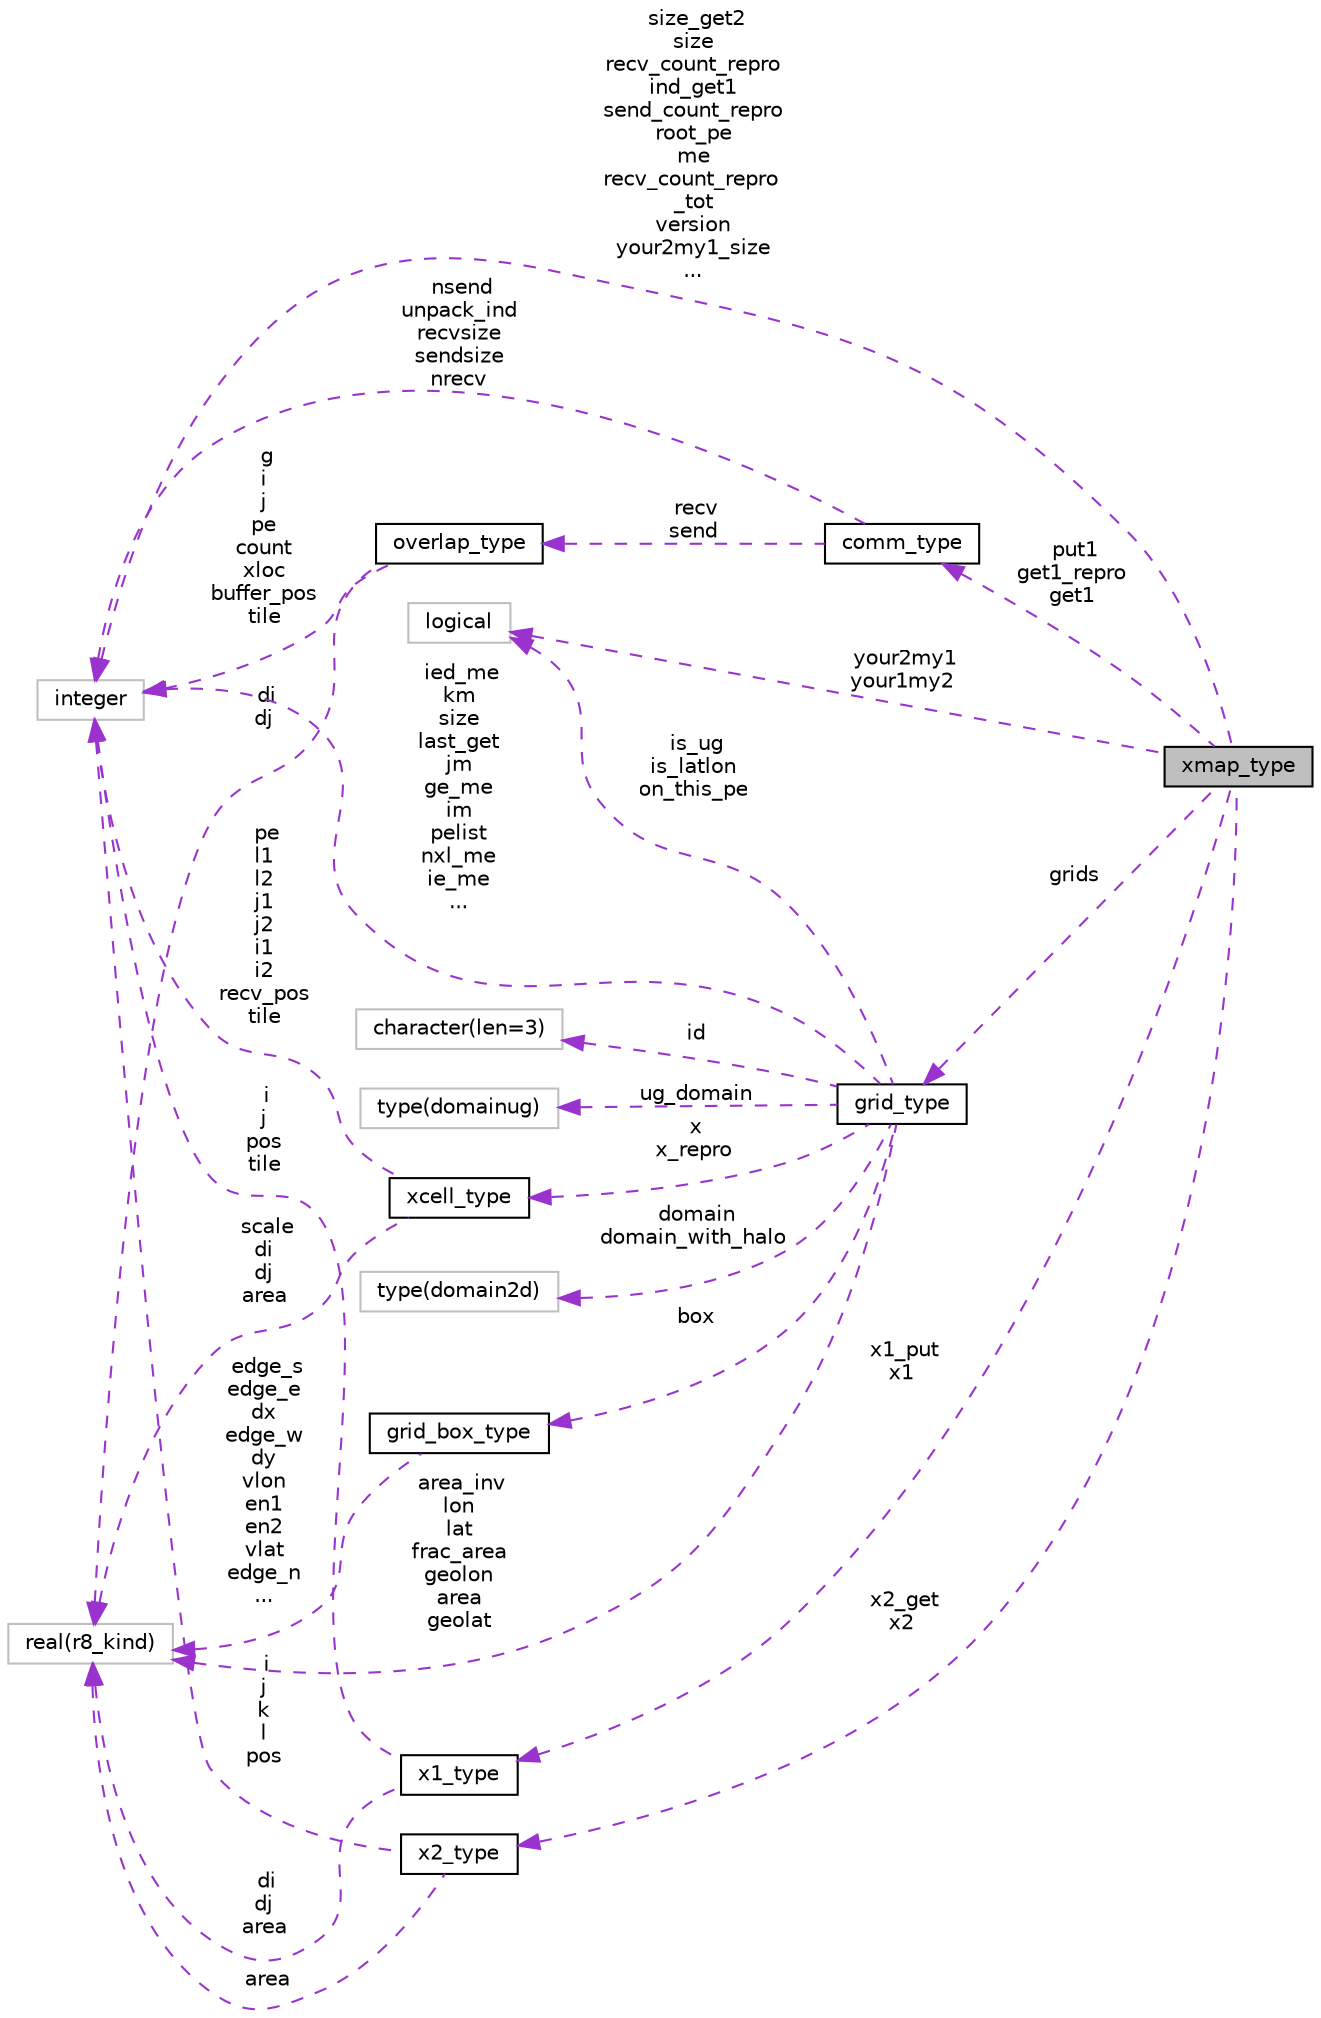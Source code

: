 digraph "xmap_type"
{
 // INTERACTIVE_SVG=YES
 // LATEX_PDF_SIZE
  edge [fontname="Helvetica",fontsize="10",labelfontname="Helvetica",labelfontsize="10"];
  node [fontname="Helvetica",fontsize="10",shape=record];
  rankdir="LR";
  Node1 [label="xmap_type",height=0.2,width=0.4,color="black", fillcolor="grey75", style="filled", fontcolor="black",tooltip="Type for an exchange grid, holds pointers to included grids and any necessary data."];
  Node2 -> Node1 [dir="back",color="darkorchid3",fontsize="10",style="dashed",label=" your2my1\nyour1my2" ,fontname="Helvetica"];
  Node2 [label="logical",height=0.2,width=0.4,color="grey75", fillcolor="white", style="filled",tooltip=" "];
  Node3 -> Node1 [dir="back",color="darkorchid3",fontsize="10",style="dashed",label=" x2_get\nx2" ,fontname="Helvetica"];
  Node3 [label="x2_type",height=0.2,width=0.4,color="black", fillcolor="white", style="filled",URL="$group__xgrid__mod.html#structxgrid__mod_1_1x2__type",tooltip="Private type for exchange grid data."];
  Node4 -> Node3 [dir="back",color="darkorchid3",fontsize="10",style="dashed",label=" area" ,fontname="Helvetica"];
  Node4 [label="real(r8_kind)",height=0.2,width=0.4,color="grey75", fillcolor="white", style="filled",tooltip=" "];
  Node5 -> Node3 [dir="back",color="darkorchid3",fontsize="10",style="dashed",label=" i\nj\nk\nl\npos" ,fontname="Helvetica"];
  Node5 [label="integer",height=0.2,width=0.4,color="grey75", fillcolor="white", style="filled",tooltip=" "];
  Node6 -> Node1 [dir="back",color="darkorchid3",fontsize="10",style="dashed",label=" grids" ,fontname="Helvetica"];
  Node6 [label="grid_type",height=0.2,width=0.4,color="black", fillcolor="white", style="filled",URL="$group__xgrid__mod.html#structxgrid__mod_1_1grid__type",tooltip="Private type to hold all data needed from given grid for an exchange grid."];
  Node2 -> Node6 [dir="back",color="darkorchid3",fontsize="10",style="dashed",label=" is_ug\nis_latlon\non_this_pe" ,fontname="Helvetica"];
  Node7 -> Node6 [dir="back",color="darkorchid3",fontsize="10",style="dashed",label=" x\nx_repro" ,fontname="Helvetica"];
  Node7 [label="xcell_type",height=0.2,width=0.4,color="black", fillcolor="white", style="filled",URL="$group__xgrid__mod.html#structxgrid__mod_1_1xcell__type",tooltip="Private type for cell indices and data in the exchange grid."];
  Node4 -> Node7 [dir="back",color="darkorchid3",fontsize="10",style="dashed",label=" scale\ndi\ndj\narea" ,fontname="Helvetica"];
  Node5 -> Node7 [dir="back",color="darkorchid3",fontsize="10",style="dashed",label=" pe\nl1\nl2\nj1\nj2\ni1\ni2\nrecv_pos\ntile" ,fontname="Helvetica"];
  Node8 -> Node6 [dir="back",color="darkorchid3",fontsize="10",style="dashed",label=" id" ,fontname="Helvetica"];
  Node8 [label="character(len=3)",height=0.2,width=0.4,color="grey75", fillcolor="white", style="filled",tooltip=" "];
  Node9 -> Node6 [dir="back",color="darkorchid3",fontsize="10",style="dashed",label=" ug_domain" ,fontname="Helvetica"];
  Node9 [label="type(domainug)",height=0.2,width=0.4,color="grey75", fillcolor="white", style="filled",tooltip=" "];
  Node10 -> Node6 [dir="back",color="darkorchid3",fontsize="10",style="dashed",label=" box" ,fontname="Helvetica"];
  Node10 [label="grid_box_type",height=0.2,width=0.4,color="black", fillcolor="white", style="filled",URL="$group__xgrid__mod.html#structxgrid__mod_1_1grid__box__type",tooltip="Type to hold pointers for grid boxes."];
  Node4 -> Node10 [dir="back",color="darkorchid3",fontsize="10",style="dashed",label=" edge_s\nedge_e\ndx\nedge_w\ndy\nvlon\nen1\nen2\nvlat\nedge_n\n..." ,fontname="Helvetica"];
  Node4 -> Node6 [dir="back",color="darkorchid3",fontsize="10",style="dashed",label=" area_inv\nlon\nlat\nfrac_area\ngeolon\narea\ngeolat" ,fontname="Helvetica"];
  Node5 -> Node6 [dir="back",color="darkorchid3",fontsize="10",style="dashed",label=" ied_me\nkm\nsize\nlast_get\njm\nge_me\nim\npelist\nnxl_me\nie_me\n..." ,fontname="Helvetica"];
  Node11 -> Node6 [dir="back",color="darkorchid3",fontsize="10",style="dashed",label=" domain\ndomain_with_halo" ,fontname="Helvetica"];
  Node11 [label="type(domain2d)",height=0.2,width=0.4,color="grey75", fillcolor="white", style="filled",tooltip=" "];
  Node12 -> Node1 [dir="back",color="darkorchid3",fontsize="10",style="dashed",label=" x1_put\nx1" ,fontname="Helvetica"];
  Node12 [label="x1_type",height=0.2,width=0.4,color="black", fillcolor="white", style="filled",URL="$group__xgrid__mod.html#structxgrid__mod_1_1x1__type",tooltip="Private type for exchange grid data."];
  Node4 -> Node12 [dir="back",color="darkorchid3",fontsize="10",style="dashed",label=" di\ndj\narea" ,fontname="Helvetica"];
  Node5 -> Node12 [dir="back",color="darkorchid3",fontsize="10",style="dashed",label=" i\nj\npos\ntile" ,fontname="Helvetica"];
  Node13 -> Node1 [dir="back",color="darkorchid3",fontsize="10",style="dashed",label=" put1\nget1_repro\nget1" ,fontname="Helvetica"];
  Node13 [label="comm_type",height=0.2,width=0.4,color="black", fillcolor="white", style="filled",URL="$group__xgrid__mod.html#structxgrid__mod_1_1comm__type",tooltip="Private type used for exchange grid communication."];
  Node5 -> Node13 [dir="back",color="darkorchid3",fontsize="10",style="dashed",label=" nsend\nunpack_ind\nrecvsize\nsendsize\nnrecv" ,fontname="Helvetica"];
  Node14 -> Node13 [dir="back",color="darkorchid3",fontsize="10",style="dashed",label=" recv\nsend" ,fontname="Helvetica"];
  Node14 [label="overlap_type",height=0.2,width=0.4,color="black", fillcolor="white", style="filled",URL="$group__xgrid__mod.html#structxgrid__mod_1_1overlap__type",tooltip="Private type for overlap exchange grid data."];
  Node4 -> Node14 [dir="back",color="darkorchid3",fontsize="10",style="dashed",label=" di\ndj" ,fontname="Helvetica"];
  Node5 -> Node14 [dir="back",color="darkorchid3",fontsize="10",style="dashed",label=" g\ni\nj\npe\ncount\nxloc\nbuffer_pos\ntile" ,fontname="Helvetica"];
  Node5 -> Node1 [dir="back",color="darkorchid3",fontsize="10",style="dashed",label=" size_get2\nsize\nrecv_count_repro\nind_get1\nsend_count_repro\nroot_pe\nme\nrecv_count_repro\l_tot\nversion\nyour2my1_size\n..." ,fontname="Helvetica"];
}
